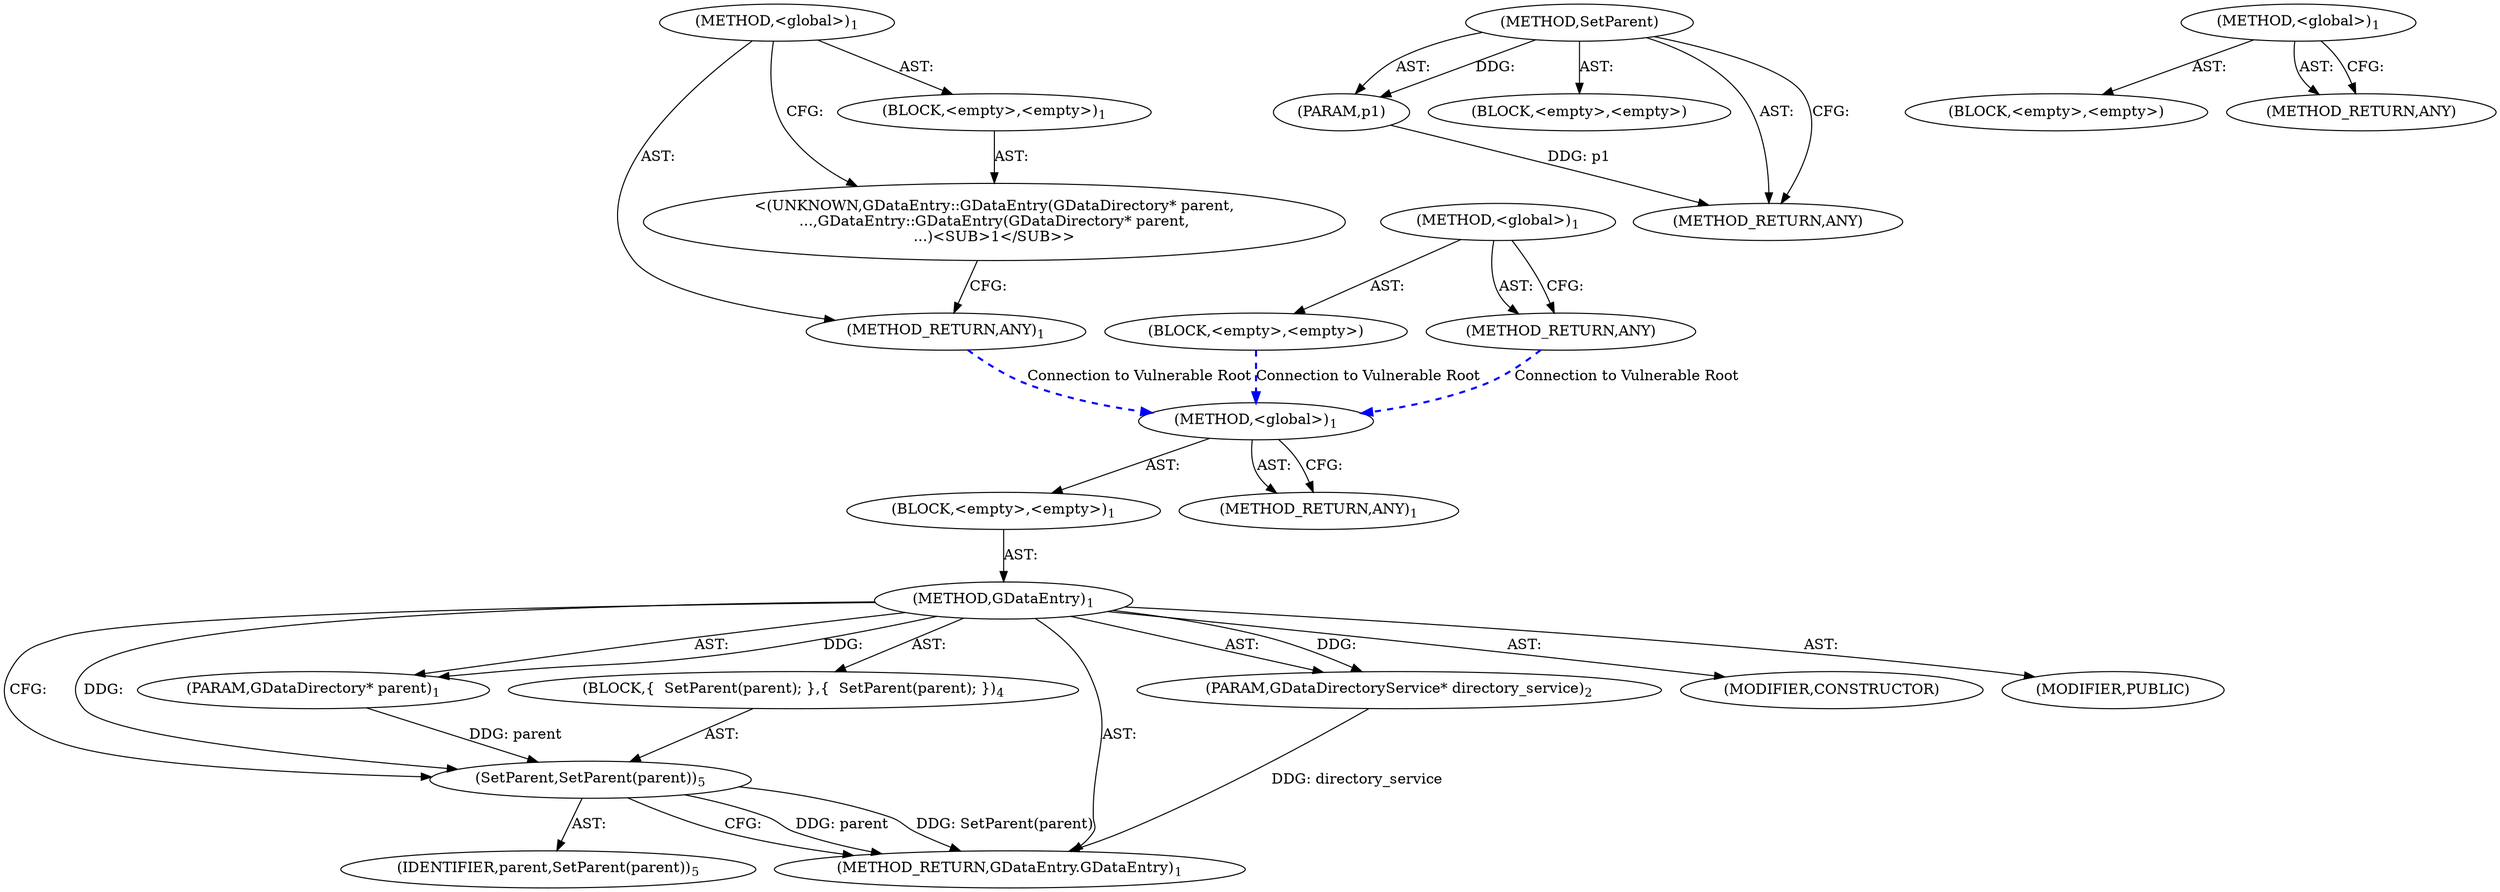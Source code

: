 digraph "&lt;global&gt;" {
vulnerable_6 [label=<(METHOD,&lt;global&gt;)<SUB>1</SUB>>];
vulnerable_7 [label=<(BLOCK,&lt;empty&gt;,&lt;empty&gt;)<SUB>1</SUB>>];
vulnerable_8 [label=<(METHOD,GDataEntry)<SUB>1</SUB>>];
vulnerable_9 [label=<(PARAM,GDataDirectory* parent)<SUB>1</SUB>>];
vulnerable_10 [label=<(PARAM,GDataDirectoryService* directory_service)<SUB>2</SUB>>];
vulnerable_11 [label=<(BLOCK,{
  SetParent(parent);
 },{
  SetParent(parent);
 })<SUB>4</SUB>>];
vulnerable_12 [label=<(SetParent,SetParent(parent))<SUB>5</SUB>>];
vulnerable_13 [label=<(IDENTIFIER,parent,SetParent(parent))<SUB>5</SUB>>];
vulnerable_14 [label=<(MODIFIER,CONSTRUCTOR)>];
vulnerable_15 [label=<(MODIFIER,PUBLIC)>];
vulnerable_16 [label=<(METHOD_RETURN,GDataEntry.GDataEntry)<SUB>1</SUB>>];
vulnerable_18 [label=<(METHOD_RETURN,ANY)<SUB>1</SUB>>];
vulnerable_37 [label=<(METHOD,SetParent)>];
vulnerable_38 [label=<(PARAM,p1)>];
vulnerable_39 [label=<(BLOCK,&lt;empty&gt;,&lt;empty&gt;)>];
vulnerable_40 [label=<(METHOD_RETURN,ANY)>];
vulnerable_31 [label=<(METHOD,&lt;global&gt;)<SUB>1</SUB>>];
vulnerable_32 [label=<(BLOCK,&lt;empty&gt;,&lt;empty&gt;)>];
vulnerable_33 [label=<(METHOD_RETURN,ANY)>];
fixed_6 [label=<(METHOD,&lt;global&gt;)<SUB>1</SUB>>];
fixed_7 [label=<(BLOCK,&lt;empty&gt;,&lt;empty&gt;)<SUB>1</SUB>>];
fixed_8 [label="<(UNKNOWN,GDataEntry::GDataEntry(GDataDirectory* parent,
...,GDataEntry::GDataEntry(GDataDirectory* parent,
...)<SUB>1</SUB>>"];
fixed_9 [label=<(METHOD_RETURN,ANY)<SUB>1</SUB>>];
fixed_14 [label=<(METHOD,&lt;global&gt;)<SUB>1</SUB>>];
fixed_15 [label=<(BLOCK,&lt;empty&gt;,&lt;empty&gt;)>];
fixed_16 [label=<(METHOD_RETURN,ANY)>];
vulnerable_6 -> vulnerable_7  [key=0, label="AST: "];
vulnerable_6 -> vulnerable_18  [key=0, label="AST: "];
vulnerable_6 -> vulnerable_18  [key=1, label="CFG: "];
vulnerable_7 -> vulnerable_8  [key=0, label="AST: "];
vulnerable_8 -> vulnerable_9  [key=0, label="AST: "];
vulnerable_8 -> vulnerable_9  [key=1, label="DDG: "];
vulnerable_8 -> vulnerable_10  [key=0, label="AST: "];
vulnerable_8 -> vulnerable_10  [key=1, label="DDG: "];
vulnerable_8 -> vulnerable_11  [key=0, label="AST: "];
vulnerable_8 -> vulnerable_14  [key=0, label="AST: "];
vulnerable_8 -> vulnerable_15  [key=0, label="AST: "];
vulnerable_8 -> vulnerable_16  [key=0, label="AST: "];
vulnerable_8 -> vulnerable_12  [key=0, label="CFG: "];
vulnerable_8 -> vulnerable_12  [key=1, label="DDG: "];
vulnerable_9 -> vulnerable_12  [key=0, label="DDG: parent"];
vulnerable_10 -> vulnerable_16  [key=0, label="DDG: directory_service"];
vulnerable_11 -> vulnerable_12  [key=0, label="AST: "];
vulnerable_12 -> vulnerable_13  [key=0, label="AST: "];
vulnerable_12 -> vulnerable_16  [key=0, label="CFG: "];
vulnerable_12 -> vulnerable_16  [key=1, label="DDG: parent"];
vulnerable_12 -> vulnerable_16  [key=2, label="DDG: SetParent(parent)"];
vulnerable_37 -> vulnerable_38  [key=0, label="AST: "];
vulnerable_37 -> vulnerable_38  [key=1, label="DDG: "];
vulnerable_37 -> vulnerable_39  [key=0, label="AST: "];
vulnerable_37 -> vulnerable_40  [key=0, label="AST: "];
vulnerable_37 -> vulnerable_40  [key=1, label="CFG: "];
vulnerable_38 -> vulnerable_40  [key=0, label="DDG: p1"];
vulnerable_31 -> vulnerable_32  [key=0, label="AST: "];
vulnerable_31 -> vulnerable_33  [key=0, label="AST: "];
vulnerable_31 -> vulnerable_33  [key=1, label="CFG: "];
fixed_6 -> fixed_7  [key=0, label="AST: "];
fixed_6 -> fixed_9  [key=0, label="AST: "];
fixed_6 -> fixed_8  [key=0, label="CFG: "];
fixed_7 -> fixed_8  [key=0, label="AST: "];
fixed_8 -> fixed_9  [key=0, label="CFG: "];
fixed_9 -> vulnerable_6  [color=blue, key=0, label="Connection to Vulnerable Root", penwidth="2.0", style=dashed];
fixed_14 -> fixed_15  [key=0, label="AST: "];
fixed_14 -> fixed_16  [key=0, label="AST: "];
fixed_14 -> fixed_16  [key=1, label="CFG: "];
fixed_15 -> vulnerable_6  [color=blue, key=0, label="Connection to Vulnerable Root", penwidth="2.0", style=dashed];
fixed_16 -> vulnerable_6  [color=blue, key=0, label="Connection to Vulnerable Root", penwidth="2.0", style=dashed];
}
